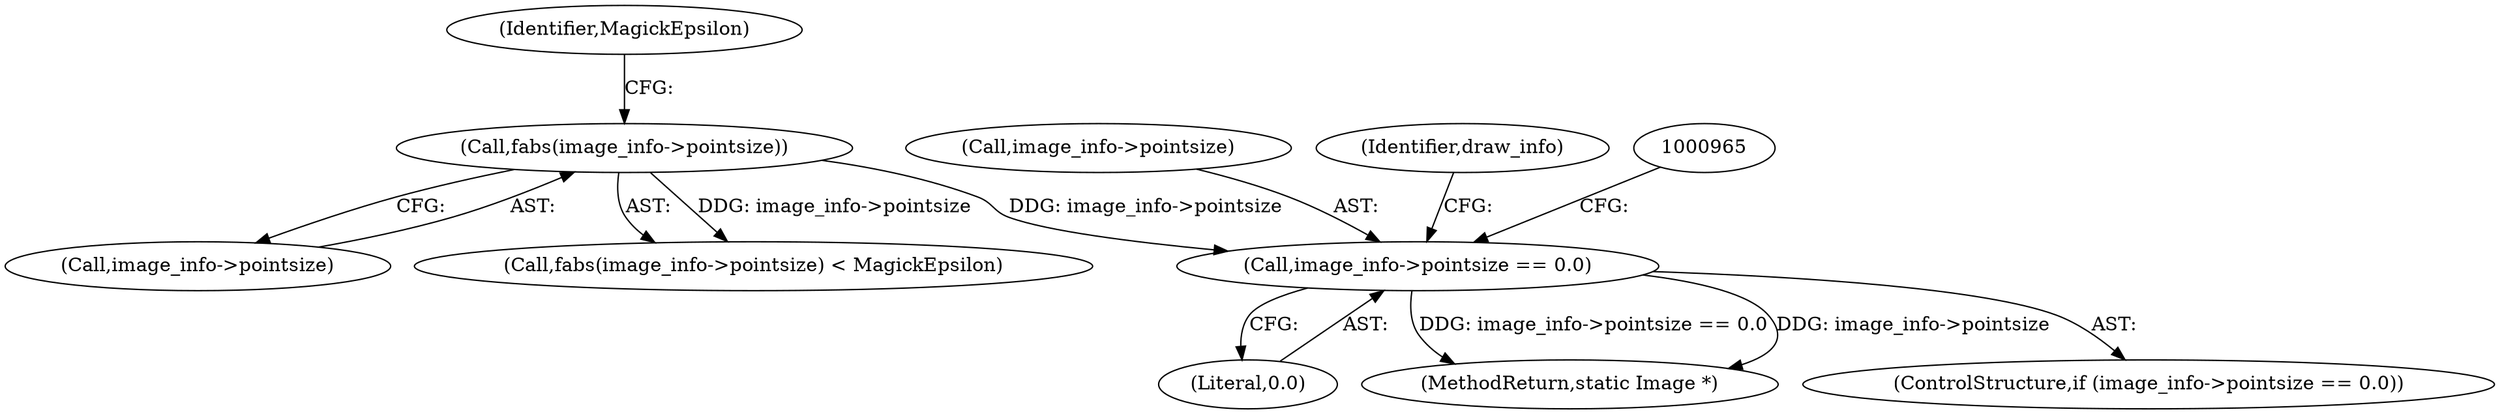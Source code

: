 digraph "0_ImageMagick_aeff00de228bc5a158c2a975ab47845d8a1db456@pointer" {
"1000957" [label="(Call,image_info->pointsize == 0.0)"];
"1000516" [label="(Call,fabs(image_info->pointsize))"];
"1000957" [label="(Call,image_info->pointsize == 0.0)"];
"1000958" [label="(Call,image_info->pointsize)"];
"1000961" [label="(Literal,0.0)"];
"1000517" [label="(Call,image_info->pointsize)"];
"1000515" [label="(Call,fabs(image_info->pointsize) < MagickEpsilon)"];
"1001003" [label="(MethodReturn,static Image *)"];
"1000956" [label="(ControlStructure,if (image_info->pointsize == 0.0))"];
"1000520" [label="(Identifier,MagickEpsilon)"];
"1000516" [label="(Call,fabs(image_info->pointsize))"];
"1000980" [label="(Identifier,draw_info)"];
"1000957" -> "1000956"  [label="AST: "];
"1000957" -> "1000961"  [label="CFG: "];
"1000958" -> "1000957"  [label="AST: "];
"1000961" -> "1000957"  [label="AST: "];
"1000965" -> "1000957"  [label="CFG: "];
"1000980" -> "1000957"  [label="CFG: "];
"1000957" -> "1001003"  [label="DDG: image_info->pointsize == 0.0"];
"1000957" -> "1001003"  [label="DDG: image_info->pointsize"];
"1000516" -> "1000957"  [label="DDG: image_info->pointsize"];
"1000516" -> "1000515"  [label="AST: "];
"1000516" -> "1000517"  [label="CFG: "];
"1000517" -> "1000516"  [label="AST: "];
"1000520" -> "1000516"  [label="CFG: "];
"1000516" -> "1000515"  [label="DDG: image_info->pointsize"];
}
